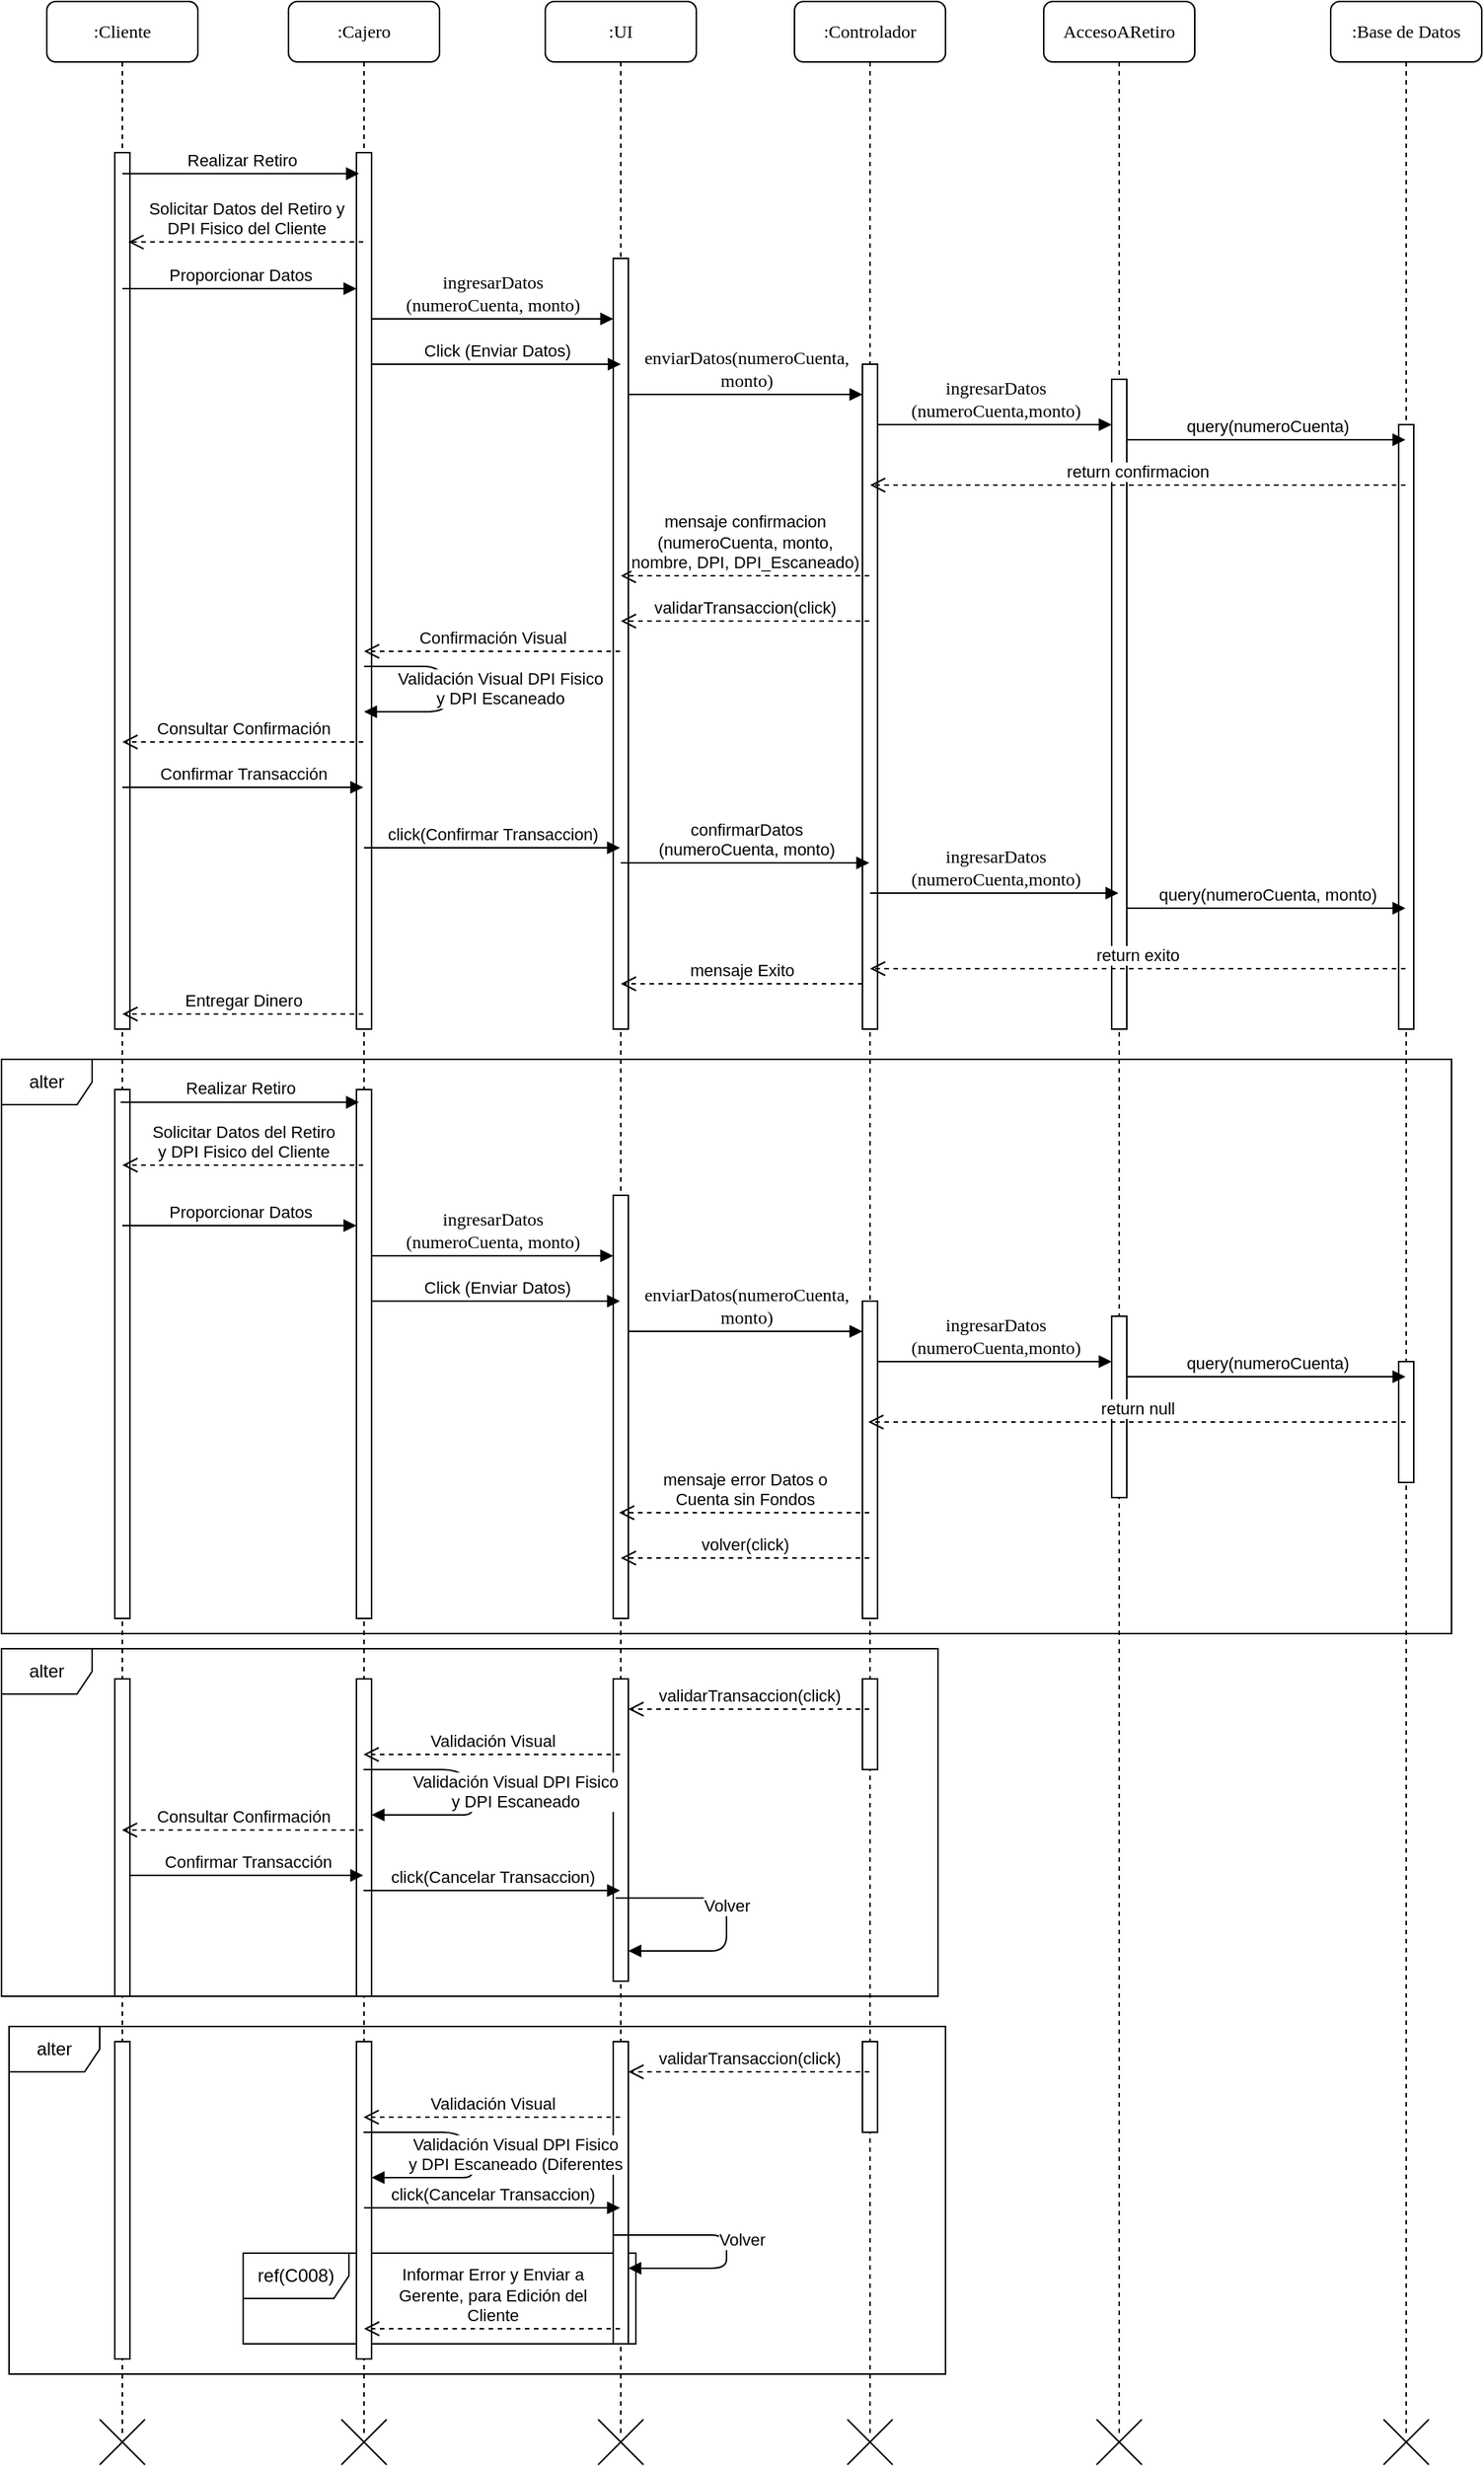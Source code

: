 <mxfile version="13.9.2" type="google"><diagram name="Page-1" id="13e1069c-82ec-6db2-03f1-153e76fe0fe0"><mxGraphModel dx="2825" dy="842" grid="1" gridSize="10" guides="1" tooltips="1" connect="1" arrows="1" fold="1" page="1" pageScale="1" pageWidth="1100" pageHeight="850" background="#ffffff" math="0" shadow="0"><root><mxCell id="0"/><mxCell id="1" parent="0"/><mxCell id="LR74DOsEmHht3PdUrULt-164" value="ref(C008)" style="shape=umlFrame;whiteSpace=wrap;html=1;width=70;height=30;" vertex="1" parent="1"><mxGeometry x="70" y="1570" width="260" height="60" as="geometry"/></mxCell><mxCell id="7baba1c4bc27f4b0-2" value=":UI" style="shape=umlLifeline;perimeter=lifelinePerimeter;whiteSpace=wrap;html=1;container=1;collapsible=0;recursiveResize=0;outlineConnect=0;rounded=1;shadow=0;comic=0;labelBackgroundColor=none;strokeWidth=1;fontFamily=Verdana;fontSize=12;align=center;" parent="1" vertex="1"><mxGeometry x="270" y="80" width="100" height="1610" as="geometry"/></mxCell><mxCell id="7baba1c4bc27f4b0-10" value="" style="html=1;points=[];perimeter=orthogonalPerimeter;rounded=0;shadow=0;comic=0;labelBackgroundColor=none;strokeWidth=1;fontFamily=Verdana;fontSize=12;align=center;" parent="7baba1c4bc27f4b0-2" vertex="1"><mxGeometry x="45" y="170" width="10" height="510" as="geometry"/></mxCell><mxCell id="7baba1c4bc27f4b0-3" value=":Controlador" style="shape=umlLifeline;perimeter=lifelinePerimeter;whiteSpace=wrap;html=1;container=1;collapsible=0;recursiveResize=0;outlineConnect=0;rounded=1;shadow=0;comic=0;labelBackgroundColor=none;strokeWidth=1;fontFamily=Verdana;fontSize=12;align=center;" parent="1" vertex="1"><mxGeometry x="435" y="80" width="100" height="1610" as="geometry"/></mxCell><mxCell id="7baba1c4bc27f4b0-13" value="" style="html=1;points=[];perimeter=orthogonalPerimeter;rounded=0;shadow=0;comic=0;labelBackgroundColor=none;strokeWidth=1;fontFamily=Verdana;fontSize=12;align=center;" parent="7baba1c4bc27f4b0-3" vertex="1"><mxGeometry x="45" y="240" width="10" height="440" as="geometry"/></mxCell><mxCell id="LR74DOsEmHht3PdUrULt-69" value="" style="html=1;points=[];perimeter=orthogonalPerimeter;rounded=0;shadow=0;comic=0;labelBackgroundColor=none;strokeWidth=1;fontFamily=Verdana;fontSize=12;align=center;" vertex="1" parent="7baba1c4bc27f4b0-3"><mxGeometry x="45" y="860" width="10" height="210" as="geometry"/></mxCell><mxCell id="7baba1c4bc27f4b0-4" value="AccesoARetiro" style="shape=umlLifeline;perimeter=lifelinePerimeter;whiteSpace=wrap;html=1;container=1;collapsible=0;recursiveResize=0;outlineConnect=0;rounded=1;shadow=0;comic=0;labelBackgroundColor=none;strokeWidth=1;fontFamily=Verdana;fontSize=12;align=center;" parent="1" vertex="1"><mxGeometry x="600" y="80" width="100" height="1610" as="geometry"/></mxCell><mxCell id="LR74DOsEmHht3PdUrULt-72" value="" style="html=1;points=[];perimeter=orthogonalPerimeter;rounded=0;shadow=0;comic=0;labelBackgroundColor=none;strokeWidth=1;fontFamily=Verdana;fontSize=12;align=center;" vertex="1" parent="7baba1c4bc27f4b0-4"><mxGeometry x="45" y="870" width="10" height="120" as="geometry"/></mxCell><mxCell id="7baba1c4bc27f4b0-5" value=":Base de Datos" style="shape=umlLifeline;perimeter=lifelinePerimeter;whiteSpace=wrap;html=1;container=1;collapsible=0;recursiveResize=0;outlineConnect=0;rounded=1;shadow=0;comic=0;labelBackgroundColor=none;strokeWidth=1;fontFamily=Verdana;fontSize=12;align=center;" parent="1" vertex="1"><mxGeometry x="790" y="80" width="100" height="1610" as="geometry"/></mxCell><mxCell id="7baba1c4bc27f4b0-19" value="" style="html=1;points=[];perimeter=orthogonalPerimeter;rounded=0;shadow=0;comic=0;labelBackgroundColor=none;strokeWidth=1;fontFamily=Verdana;fontSize=12;align=center;" parent="7baba1c4bc27f4b0-5" vertex="1"><mxGeometry x="45" y="280" width="10" height="400" as="geometry"/></mxCell><mxCell id="LR74DOsEmHht3PdUrULt-70" value="" style="html=1;points=[];perimeter=orthogonalPerimeter;rounded=0;shadow=0;comic=0;labelBackgroundColor=none;strokeWidth=1;fontFamily=Verdana;fontSize=12;align=center;" vertex="1" parent="7baba1c4bc27f4b0-5"><mxGeometry x="45" y="900" width="10" height="80" as="geometry"/></mxCell><mxCell id="7baba1c4bc27f4b0-8" value=":Cajero" style="shape=umlLifeline;perimeter=lifelinePerimeter;whiteSpace=wrap;html=1;container=1;collapsible=0;recursiveResize=0;outlineConnect=0;rounded=1;shadow=0;comic=0;labelBackgroundColor=none;strokeWidth=1;fontFamily=Verdana;fontSize=12;align=center;" parent="1" vertex="1"><mxGeometry x="100" y="80" width="100" height="1610" as="geometry"/></mxCell><mxCell id="7baba1c4bc27f4b0-9" value="" style="html=1;points=[];perimeter=orthogonalPerimeter;rounded=0;shadow=0;comic=0;labelBackgroundColor=none;strokeWidth=1;fontFamily=Verdana;fontSize=12;align=center;" parent="7baba1c4bc27f4b0-8" vertex="1"><mxGeometry x="45" y="100" width="10" height="580" as="geometry"/></mxCell><mxCell id="LR74DOsEmHht3PdUrULt-71" value="" style="html=1;points=[];perimeter=orthogonalPerimeter;rounded=0;shadow=0;comic=0;labelBackgroundColor=none;strokeWidth=1;fontFamily=Verdana;fontSize=12;align=center;" vertex="1" parent="7baba1c4bc27f4b0-8"><mxGeometry x="45" y="720" width="10" height="350" as="geometry"/></mxCell><mxCell id="7baba1c4bc27f4b0-16" value="" style="html=1;points=[];perimeter=orthogonalPerimeter;rounded=0;shadow=0;comic=0;labelBackgroundColor=none;strokeWidth=1;fontFamily=Verdana;fontSize=12;align=center;" parent="1" vertex="1"><mxGeometry x="645" y="330" width="10" height="430" as="geometry"/></mxCell><mxCell id="7baba1c4bc27f4b0-17" value="ingresarDatos&lt;br&gt;(numeroCuenta,monto)" style="html=1;verticalAlign=bottom;endArrow=block;labelBackgroundColor=none;fontFamily=Verdana;fontSize=12;edgeStyle=elbowEdgeStyle;elbow=vertical;" parent="1" source="7baba1c4bc27f4b0-13" target="7baba1c4bc27f4b0-16" edge="1"><mxGeometry relative="1" as="geometry"><mxPoint x="510" y="220" as="sourcePoint"/><Array as="points"><mxPoint x="580" y="360"/><mxPoint x="570" y="400"/><mxPoint x="590" y="360"/><mxPoint x="560" y="340"/><mxPoint x="460" y="220"/></Array></mxGeometry></mxCell><mxCell id="7baba1c4bc27f4b0-11" value="ingresarDatos&lt;br&gt;(numeroCuenta, monto)" style="html=1;verticalAlign=bottom;endArrow=block;labelBackgroundColor=none;fontFamily=Verdana;fontSize=12;edgeStyle=elbowEdgeStyle;elbow=vertical;" parent="1" source="7baba1c4bc27f4b0-9" target="7baba1c4bc27f4b0-10" edge="1"><mxGeometry relative="1" as="geometry"><mxPoint x="220" y="190" as="sourcePoint"/><Array as="points"><mxPoint x="300" y="290"/></Array></mxGeometry></mxCell><mxCell id="7baba1c4bc27f4b0-14" value="enviarDatos(numeroCuenta, &lt;br&gt;monto)" style="html=1;verticalAlign=bottom;endArrow=block;labelBackgroundColor=none;fontFamily=Verdana;fontSize=12;edgeStyle=elbowEdgeStyle;elbow=vertical;" parent="1" source="7baba1c4bc27f4b0-10" target="7baba1c4bc27f4b0-13" edge="1"><mxGeometry relative="1" as="geometry"><mxPoint x="370" y="200" as="sourcePoint"/><Array as="points"><mxPoint x="370" y="340"/><mxPoint x="430" y="300"/></Array></mxGeometry></mxCell><mxCell id="sFDZ_9KKEex4ObHu3Qcj-2" value="Click (Enviar Datos)" style="html=1;verticalAlign=bottom;endArrow=block;" parent="1" source="7baba1c4bc27f4b0-9" edge="1"><mxGeometry width="80" relative="1" as="geometry"><mxPoint x="440" y="310" as="sourcePoint"/><mxPoint x="320" y="320" as="targetPoint"/><Array as="points"><mxPoint x="280" y="320"/></Array></mxGeometry></mxCell><mxCell id="sFDZ_9KKEex4ObHu3Qcj-7" value="query(numeroCuenta)" style="html=1;verticalAlign=bottom;endArrow=block;" parent="1" source="7baba1c4bc27f4b0-16" target="7baba1c4bc27f4b0-5" edge="1"><mxGeometry width="80" relative="1" as="geometry"><mxPoint x="440" y="390" as="sourcePoint"/><mxPoint x="520" y="390" as="targetPoint"/><Array as="points"><mxPoint x="780" y="370"/></Array></mxGeometry></mxCell><mxCell id="sFDZ_9KKEex4ObHu3Qcj-53" value="alter" style="shape=umlFrame;whiteSpace=wrap;html=1;" parent="1" vertex="1"><mxGeometry x="-90" y="780" width="960" height="380" as="geometry"/></mxCell><mxCell id="sFDZ_9KKEex4ObHu3Qcj-61" value=":Cliente" style="shape=umlLifeline;perimeter=lifelinePerimeter;whiteSpace=wrap;html=1;container=1;collapsible=0;recursiveResize=0;outlineConnect=0;rounded=1;shadow=0;comic=0;labelBackgroundColor=none;strokeWidth=1;fontFamily=Verdana;fontSize=12;align=center;" parent="1" vertex="1"><mxGeometry x="-60" y="80" width="100" height="1610" as="geometry"/></mxCell><mxCell id="sFDZ_9KKEex4ObHu3Qcj-62" value="" style="html=1;points=[];perimeter=orthogonalPerimeter;rounded=0;shadow=0;comic=0;labelBackgroundColor=none;strokeWidth=1;fontFamily=Verdana;fontSize=12;align=center;" parent="sFDZ_9KKEex4ObHu3Qcj-61" vertex="1"><mxGeometry x="45" y="100" width="10" height="580" as="geometry"/></mxCell><mxCell id="sFDZ_9KKEex4ObHu3Qcj-63" value="Realizar Retiro" style="html=1;verticalAlign=bottom;endArrow=block;entryX=0.169;entryY=0.024;entryDx=0;entryDy=0;entryPerimeter=0;" parent="1" source="sFDZ_9KKEex4ObHu3Qcj-61" target="7baba1c4bc27f4b0-9" edge="1"><mxGeometry width="80" relative="1" as="geometry"><mxPoint x="20" y="190" as="sourcePoint"/><mxPoint x="100" y="190" as="targetPoint"/></mxGeometry></mxCell><mxCell id="sFDZ_9KKEex4ObHu3Qcj-65" value="Proporcionar Datos" style="html=1;verticalAlign=bottom;endArrow=block;" parent="1" source="sFDZ_9KKEex4ObHu3Qcj-61" target="7baba1c4bc27f4b0-9" edge="1"><mxGeometry width="80" relative="1" as="geometry"><mxPoint x="20" y="240" as="sourcePoint"/><mxPoint x="140" y="240" as="targetPoint"/><Array as="points"><mxPoint x="100" y="270"/></Array></mxGeometry></mxCell><mxCell id="sFDZ_9KKEex4ObHu3Qcj-73" value="Solicitar Datos del Retiro y&lt;br&gt;DPI Fisico del Cliente" style="html=1;verticalAlign=bottom;endArrow=open;dashed=1;endSize=8;entryX=0.9;entryY=0.102;entryDx=0;entryDy=0;entryPerimeter=0;" parent="1" source="7baba1c4bc27f4b0-8" target="sFDZ_9KKEex4ObHu3Qcj-62" edge="1"><mxGeometry relative="1" as="geometry"><mxPoint x="110" y="230" as="sourcePoint"/><mxPoint x="30" y="230" as="targetPoint"/></mxGeometry></mxCell><mxCell id="LR74DOsEmHht3PdUrULt-1" value="return confirmacion" style="html=1;verticalAlign=bottom;endArrow=open;dashed=1;endSize=8;" edge="1" parent="1" source="7baba1c4bc27f4b0-5" target="7baba1c4bc27f4b0-3"><mxGeometry relative="1" as="geometry"><mxPoint x="380" y="430" as="sourcePoint"/><mxPoint x="300" y="430" as="targetPoint"/><Array as="points"><mxPoint x="710" y="400"/></Array></mxGeometry></mxCell><mxCell id="LR74DOsEmHht3PdUrULt-4" value="mensaje confirmacion&lt;br&gt;(numeroCuenta, monto, &lt;br&gt;nombre, DPI, DPI_Escaneado)" style="html=1;verticalAlign=bottom;endArrow=open;dashed=1;endSize=8;" edge="1" parent="1" source="7baba1c4bc27f4b0-3" target="7baba1c4bc27f4b0-2"><mxGeometry relative="1" as="geometry"><mxPoint x="460" y="450" as="sourcePoint"/><mxPoint x="380" y="450" as="targetPoint"/><Array as="points"><mxPoint x="360" y="460"/></Array></mxGeometry></mxCell><mxCell id="LR74DOsEmHht3PdUrULt-5" value="validarTransaccion(click)" style="html=1;verticalAlign=bottom;endArrow=open;dashed=1;endSize=8;" edge="1" parent="1" source="7baba1c4bc27f4b0-3" target="7baba1c4bc27f4b0-2"><mxGeometry relative="1" as="geometry"><mxPoint x="460" y="530" as="sourcePoint"/><mxPoint x="380" y="530" as="targetPoint"/><Array as="points"><mxPoint x="430" y="490"/></Array></mxGeometry></mxCell><mxCell id="LR74DOsEmHht3PdUrULt-7" value="Confirmación Visual" style="html=1;verticalAlign=bottom;endArrow=open;dashed=1;endSize=8;" edge="1" parent="1" source="7baba1c4bc27f4b0-2" target="7baba1c4bc27f4b0-8"><mxGeometry relative="1" as="geometry"><mxPoint x="470" y="390" as="sourcePoint"/><mxPoint x="390" y="390" as="targetPoint"/><Array as="points"><mxPoint x="260" y="510"/></Array></mxGeometry></mxCell><mxCell id="LR74DOsEmHht3PdUrULt-8" value="Consultar Confirmación" style="html=1;verticalAlign=bottom;endArrow=open;dashed=1;endSize=8;" edge="1" parent="1" source="7baba1c4bc27f4b0-8" target="sFDZ_9KKEex4ObHu3Qcj-61"><mxGeometry relative="1" as="geometry"><mxPoint x="470" y="380" as="sourcePoint"/><mxPoint x="390" y="380" as="targetPoint"/><Array as="points"><mxPoint x="120" y="570"/><mxPoint y="570"/></Array></mxGeometry></mxCell><mxCell id="LR74DOsEmHht3PdUrULt-9" value="Confirmar Transacción" style="html=1;verticalAlign=bottom;endArrow=block;" edge="1" parent="1" source="sFDZ_9KKEex4ObHu3Qcj-61" target="7baba1c4bc27f4b0-8"><mxGeometry width="80" relative="1" as="geometry"><mxPoint x="390" y="380" as="sourcePoint"/><mxPoint x="470" y="380" as="targetPoint"/><Array as="points"><mxPoint y="600"/><mxPoint x="90" y="600"/></Array></mxGeometry></mxCell><mxCell id="LR74DOsEmHht3PdUrULt-10" value="click(Confirmar Transaccion)" style="html=1;verticalAlign=bottom;endArrow=block;" edge="1" parent="1" source="7baba1c4bc27f4b0-8" target="7baba1c4bc27f4b0-2"><mxGeometry width="80" relative="1" as="geometry"><mxPoint x="390" y="480" as="sourcePoint"/><mxPoint x="470" y="480" as="targetPoint"/><Array as="points"><mxPoint x="290" y="640"/></Array></mxGeometry></mxCell><mxCell id="LR74DOsEmHht3PdUrULt-11" value="confirmarDatos&lt;br&gt;(numeroCuenta, monto)" style="html=1;verticalAlign=bottom;endArrow=block;" edge="1" parent="1" source="7baba1c4bc27f4b0-2" target="7baba1c4bc27f4b0-3"><mxGeometry width="80" relative="1" as="geometry"><mxPoint x="390" y="450" as="sourcePoint"/><mxPoint x="470" y="450" as="targetPoint"/><Array as="points"><mxPoint x="440" y="650"/></Array></mxGeometry></mxCell><mxCell id="LR74DOsEmHht3PdUrULt-12" value="ingresarDatos&lt;br&gt;(numeroCuenta,monto)" style="html=1;verticalAlign=bottom;endArrow=block;labelBackgroundColor=none;fontFamily=Verdana;fontSize=12;edgeStyle=elbowEdgeStyle;elbow=vertical;" edge="1" parent="1" source="7baba1c4bc27f4b0-3" target="7baba1c4bc27f4b0-4"><mxGeometry relative="1" as="geometry"><mxPoint x="490.0" y="610" as="sourcePoint"/><Array as="points"><mxPoint x="580" y="670"/><mxPoint x="570" y="650"/><mxPoint x="590" y="610"/><mxPoint x="560" y="590"/><mxPoint x="460" y="470"/></Array><mxPoint x="645.0" y="610" as="targetPoint"/></mxGeometry></mxCell><mxCell id="LR74DOsEmHht3PdUrULt-13" value="query(numeroCuenta, monto)" style="html=1;verticalAlign=bottom;endArrow=block;" edge="1" parent="1" source="7baba1c4bc27f4b0-16" target="7baba1c4bc27f4b0-5"><mxGeometry width="80" relative="1" as="geometry"><mxPoint x="390" y="450" as="sourcePoint"/><mxPoint x="470" y="450" as="targetPoint"/><Array as="points"><mxPoint x="700" y="680"/></Array></mxGeometry></mxCell><mxCell id="LR74DOsEmHht3PdUrULt-14" value="return exito" style="html=1;verticalAlign=bottom;endArrow=open;dashed=1;endSize=8;" edge="1" parent="1" source="7baba1c4bc27f4b0-5" target="7baba1c4bc27f4b0-3"><mxGeometry relative="1" as="geometry"><mxPoint x="470" y="450" as="sourcePoint"/><mxPoint x="390" y="450" as="targetPoint"/><Array as="points"><mxPoint x="570" y="720"/></Array></mxGeometry></mxCell><mxCell id="LR74DOsEmHht3PdUrULt-15" value="mensaje Exito" style="html=1;verticalAlign=bottom;endArrow=open;dashed=1;endSize=8;" edge="1" parent="1" source="7baba1c4bc27f4b0-13" target="7baba1c4bc27f4b0-2"><mxGeometry relative="1" as="geometry"><mxPoint x="470" y="610" as="sourcePoint"/><mxPoint x="390" y="610" as="targetPoint"/><Array as="points"><mxPoint x="350" y="730"/></Array></mxGeometry></mxCell><mxCell id="sFDZ_9KKEex4ObHu3Qcj-57" value="" style="shape=umlDestroy;" parent="1" vertex="1"><mxGeometry x="305" y="1680" width="30" height="30" as="geometry"/></mxCell><mxCell id="sFDZ_9KKEex4ObHu3Qcj-56" value="" style="shape=umlDestroy;" parent="1" vertex="1"><mxGeometry x="135" y="1680" width="30" height="30" as="geometry"/></mxCell><mxCell id="sFDZ_9KKEex4ObHu3Qcj-58" value="" style="shape=umlDestroy;" parent="1" vertex="1"><mxGeometry x="470" y="1680" width="30" height="30" as="geometry"/></mxCell><mxCell id="sFDZ_9KKEex4ObHu3Qcj-59" value="" style="shape=umlDestroy;" parent="1" vertex="1"><mxGeometry x="635" y="1680" width="30" height="30" as="geometry"/></mxCell><mxCell id="sFDZ_9KKEex4ObHu3Qcj-60" value="" style="shape=umlDestroy;" parent="1" vertex="1"><mxGeometry x="825" y="1680" width="30" height="30" as="geometry"/></mxCell><mxCell id="sFDZ_9KKEex4ObHu3Qcj-84" value="" style="shape=umlDestroy;" parent="1" vertex="1"><mxGeometry x="-25" y="1680" width="30" height="30" as="geometry"/></mxCell><mxCell id="LR74DOsEmHht3PdUrULt-68" value="" style="html=1;points=[];perimeter=orthogonalPerimeter;rounded=0;shadow=0;comic=0;labelBackgroundColor=none;strokeWidth=1;fontFamily=Verdana;fontSize=12;align=center;" vertex="1" parent="1"><mxGeometry x="315" y="870" width="10" height="280" as="geometry"/></mxCell><mxCell id="LR74DOsEmHht3PdUrULt-73" value="ingresarDatos&lt;br&gt;(numeroCuenta,monto)" style="html=1;verticalAlign=bottom;endArrow=block;labelBackgroundColor=none;fontFamily=Verdana;fontSize=12;edgeStyle=elbowEdgeStyle;elbow=vertical;" edge="1" parent="1" source="LR74DOsEmHht3PdUrULt-69" target="LR74DOsEmHht3PdUrULt-72"><mxGeometry relative="1" as="geometry"><mxPoint x="485" y="840" as="sourcePoint"/><Array as="points"><mxPoint x="555" y="980"/><mxPoint x="545" y="1020"/><mxPoint x="565" y="980"/><mxPoint x="535" y="960"/><mxPoint x="435" y="840"/></Array></mxGeometry></mxCell><mxCell id="LR74DOsEmHht3PdUrULt-74" value="ingresarDatos&lt;br&gt;(numeroCuenta, monto)" style="html=1;verticalAlign=bottom;endArrow=block;labelBackgroundColor=none;fontFamily=Verdana;fontSize=12;edgeStyle=elbowEdgeStyle;elbow=vertical;" edge="1" parent="1" source="LR74DOsEmHht3PdUrULt-71" target="LR74DOsEmHht3PdUrULt-68"><mxGeometry relative="1" as="geometry"><mxPoint x="195" y="810" as="sourcePoint"/><Array as="points"><mxPoint x="275" y="910"/></Array></mxGeometry></mxCell><mxCell id="LR74DOsEmHht3PdUrULt-75" value="enviarDatos(numeroCuenta, &lt;br&gt;monto)" style="html=1;verticalAlign=bottom;endArrow=block;labelBackgroundColor=none;fontFamily=Verdana;fontSize=12;edgeStyle=elbowEdgeStyle;elbow=vertical;" edge="1" parent="1" source="LR74DOsEmHht3PdUrULt-68" target="LR74DOsEmHht3PdUrULt-69"><mxGeometry relative="1" as="geometry"><mxPoint x="345" y="820" as="sourcePoint"/><Array as="points"><mxPoint x="345" y="960"/><mxPoint x="405" y="920"/></Array></mxGeometry></mxCell><mxCell id="LR74DOsEmHht3PdUrULt-76" value="Click (Enviar Datos)" style="html=1;verticalAlign=bottom;endArrow=block;" edge="1" parent="1" source="LR74DOsEmHht3PdUrULt-71"><mxGeometry width="80" relative="1" as="geometry"><mxPoint x="415" y="930" as="sourcePoint"/><mxPoint x="319.5" y="940.0" as="targetPoint"/><Array as="points"><mxPoint x="255" y="940"/></Array></mxGeometry></mxCell><mxCell id="LR74DOsEmHht3PdUrULt-77" value="query(numeroCuenta)" style="html=1;verticalAlign=bottom;endArrow=block;" edge="1" parent="1" source="LR74DOsEmHht3PdUrULt-72"><mxGeometry width="80" relative="1" as="geometry"><mxPoint x="415" y="1010" as="sourcePoint"/><mxPoint x="839.5" y="990.0" as="targetPoint"/><Array as="points"><mxPoint x="755" y="990"/></Array></mxGeometry></mxCell><mxCell id="LR74DOsEmHht3PdUrULt-78" value="" style="html=1;points=[];perimeter=orthogonalPerimeter;rounded=0;shadow=0;comic=0;labelBackgroundColor=none;strokeWidth=1;fontFamily=Verdana;fontSize=12;align=center;" vertex="1" parent="1"><mxGeometry x="-15" y="800" width="10" height="350" as="geometry"/></mxCell><mxCell id="LR74DOsEmHht3PdUrULt-79" value="Realizar Retiro" style="html=1;verticalAlign=bottom;endArrow=block;entryX=0.169;entryY=0.024;entryDx=0;entryDy=0;entryPerimeter=0;" edge="1" parent="1" target="LR74DOsEmHht3PdUrULt-71"><mxGeometry width="80" relative="1" as="geometry"><mxPoint x="-11.167" y="808.4" as="sourcePoint"/><mxPoint x="75" y="810" as="targetPoint"/></mxGeometry></mxCell><mxCell id="LR74DOsEmHht3PdUrULt-80" value="Proporcionar Datos" style="html=1;verticalAlign=bottom;endArrow=block;" edge="1" parent="1" target="LR74DOsEmHht3PdUrULt-71" source="sFDZ_9KKEex4ObHu3Qcj-61"><mxGeometry width="80" relative="1" as="geometry"><mxPoint x="-11.167" y="890.0" as="sourcePoint"/><mxPoint x="115" y="860" as="targetPoint"/><Array as="points"><mxPoint x="75" y="890"/></Array></mxGeometry></mxCell><mxCell id="LR74DOsEmHht3PdUrULt-81" value="Solicitar Datos del Retiro &lt;br&gt;y DPI Fisico del Cliente" style="html=1;verticalAlign=bottom;endArrow=open;dashed=1;endSize=8;" edge="1" parent="1" target="sFDZ_9KKEex4ObHu3Qcj-61" source="7baba1c4bc27f4b0-8"><mxGeometry relative="1" as="geometry"><mxPoint x="149.5" y="835.7" as="sourcePoint"/><mxPoint x="5" y="850" as="targetPoint"/><Array as="points"><mxPoint x="80" y="850"/></Array></mxGeometry></mxCell><mxCell id="LR74DOsEmHht3PdUrULt-82" value="return null" style="html=1;verticalAlign=bottom;endArrow=open;dashed=1;endSize=8;" edge="1" parent="1"><mxGeometry relative="1" as="geometry"><mxPoint x="839.5" y="1020.0" as="sourcePoint"/><mxPoint x="483.833" y="1020.0" as="targetPoint"/><Array as="points"><mxPoint x="685" y="1020"/></Array></mxGeometry></mxCell><mxCell id="LR74DOsEmHht3PdUrULt-83" value="mensaje error Datos o &lt;br&gt;Cuenta sin Fondos" style="html=1;verticalAlign=bottom;endArrow=open;dashed=1;endSize=8;" edge="1" parent="1"><mxGeometry relative="1" as="geometry"><mxPoint x="484.5" y="1080.0" as="sourcePoint"/><mxPoint x="318.833" y="1080.0" as="targetPoint"/><Array as="points"><mxPoint x="335" y="1080"/></Array></mxGeometry></mxCell><mxCell id="LR74DOsEmHht3PdUrULt-84" value="volver(click)" style="html=1;verticalAlign=bottom;endArrow=open;dashed=1;endSize=8;" edge="1" parent="1"><mxGeometry relative="1" as="geometry"><mxPoint x="484.5" y="1110.0" as="sourcePoint"/><mxPoint x="320" y="1110" as="targetPoint"/><Array as="points"><mxPoint x="405" y="1110"/></Array></mxGeometry></mxCell><mxCell id="LR74DOsEmHht3PdUrULt-120" value="" style="html=1;points=[];perimeter=orthogonalPerimeter;rounded=0;shadow=0;comic=0;labelBackgroundColor=none;strokeWidth=1;fontFamily=Verdana;fontSize=12;align=center;" vertex="1" parent="1"><mxGeometry x="315" y="1190" width="10" height="200" as="geometry"/></mxCell><mxCell id="LR74DOsEmHht3PdUrULt-121" value="" style="html=1;points=[];perimeter=orthogonalPerimeter;rounded=0;shadow=0;comic=0;labelBackgroundColor=none;strokeWidth=1;fontFamily=Verdana;fontSize=12;align=center;" vertex="1" parent="1"><mxGeometry x="480" y="1190" width="10" height="60" as="geometry"/></mxCell><mxCell id="LR74DOsEmHht3PdUrULt-123" value="" style="html=1;points=[];perimeter=orthogonalPerimeter;rounded=0;shadow=0;comic=0;labelBackgroundColor=none;strokeWidth=1;fontFamily=Verdana;fontSize=12;align=center;" vertex="1" parent="1"><mxGeometry x="145" y="1190" width="10" height="210" as="geometry"/></mxCell><mxCell id="LR74DOsEmHht3PdUrULt-130" value="" style="html=1;points=[];perimeter=orthogonalPerimeter;rounded=0;shadow=0;comic=0;labelBackgroundColor=none;strokeWidth=1;fontFamily=Verdana;fontSize=12;align=center;" vertex="1" parent="1"><mxGeometry x="-15" y="1190" width="10" height="210" as="geometry"/></mxCell><mxCell id="LR74DOsEmHht3PdUrULt-136" value="validarTransaccion(click)" style="html=1;verticalAlign=bottom;endArrow=open;dashed=1;endSize=8;" edge="1" parent="1" target="LR74DOsEmHht3PdUrULt-120"><mxGeometry relative="1" as="geometry"><mxPoint x="484.5" y="1210" as="sourcePoint"/><mxPoint x="316.5" y="1235" as="targetPoint"/><Array as="points"><mxPoint x="430" y="1210"/></Array></mxGeometry></mxCell><mxCell id="LR74DOsEmHht3PdUrULt-137" value="Validación Visual" style="html=1;verticalAlign=bottom;endArrow=open;dashed=1;endSize=8;" edge="1" parent="1"><mxGeometry relative="1" as="geometry"><mxPoint x="319.5" y="1240" as="sourcePoint"/><mxPoint x="149.667" y="1240" as="targetPoint"/><Array as="points"><mxPoint x="260" y="1240"/></Array></mxGeometry></mxCell><mxCell id="LR74DOsEmHht3PdUrULt-138" value="Consultar Confirmación" style="html=1;verticalAlign=bottom;endArrow=open;dashed=1;endSize=8;" edge="1" parent="1"><mxGeometry relative="1" as="geometry"><mxPoint x="149.5" y="1290" as="sourcePoint"/><mxPoint x="-10.333" y="1290" as="targetPoint"/><Array as="points"><mxPoint x="120" y="1290"/></Array></mxGeometry></mxCell><mxCell id="LR74DOsEmHht3PdUrULt-139" value="Confirmar Transacción" style="html=1;verticalAlign=bottom;endArrow=block;" edge="1" parent="1" source="LR74DOsEmHht3PdUrULt-130"><mxGeometry width="80" relative="1" as="geometry"><mxPoint x="-13.5" y="1295" as="sourcePoint"/><mxPoint x="149.5" y="1320" as="targetPoint"/><Array as="points"><mxPoint x="100" y="1320"/></Array></mxGeometry></mxCell><mxCell id="LR74DOsEmHht3PdUrULt-140" value="click(Cancelar Transaccion)" style="html=1;verticalAlign=bottom;endArrow=block;" edge="1" parent="1"><mxGeometry width="80" relative="1" as="geometry"><mxPoint x="149.667" y="1330" as="sourcePoint"/><mxPoint x="319.5" y="1330" as="targetPoint"/><Array as="points"><mxPoint x="290" y="1330"/></Array></mxGeometry></mxCell><mxCell id="LR74DOsEmHht3PdUrULt-141" value="Volver" style="html=1;verticalAlign=bottom;endArrow=block;" edge="1" parent="1" target="LR74DOsEmHht3PdUrULt-120"><mxGeometry width="80" relative="1" as="geometry"><mxPoint x="316.5" y="1335" as="sourcePoint"/><mxPoint x="484.5" y="1335" as="targetPoint"/><Array as="points"><mxPoint x="390" y="1335"/><mxPoint x="390" y="1370"/></Array></mxGeometry></mxCell><mxCell id="LR74DOsEmHht3PdUrULt-146" value="alter" style="shape=umlFrame;whiteSpace=wrap;html=1;" vertex="1" parent="1"><mxGeometry x="-90" y="1170" width="620" height="230" as="geometry"/></mxCell><mxCell id="LR74DOsEmHht3PdUrULt-147" value="Validación Visual DPI Fisico &lt;br&gt;y DPI Escaneado " style="html=1;verticalAlign=bottom;endArrow=block;" edge="1" parent="1" source="7baba1c4bc27f4b0-8" target="7baba1c4bc27f4b0-8"><mxGeometry x="0.06" y="32" width="80" relative="1" as="geometry"><mxPoint x="180" y="550" as="sourcePoint"/><mxPoint x="260" y="550" as="targetPoint"/><Array as="points"><mxPoint x="200" y="520"/><mxPoint x="210" y="540"/><mxPoint x="200" y="550"/><mxPoint x="180" y="550"/></Array><mxPoint x="7" y="-13" as="offset"/></mxGeometry></mxCell><mxCell id="LR74DOsEmHht3PdUrULt-148" value="Entregar Dinero" style="html=1;verticalAlign=bottom;endArrow=open;dashed=1;endSize=8;" edge="1" parent="1" source="7baba1c4bc27f4b0-8" target="sFDZ_9KKEex4ObHu3Qcj-61"><mxGeometry relative="1" as="geometry"><mxPoint x="420" y="630" as="sourcePoint"/><mxPoint x="340" y="630" as="targetPoint"/><Array as="points"><mxPoint x="20" y="750"/></Array></mxGeometry></mxCell><mxCell id="LR74DOsEmHht3PdUrULt-152" value="Validación Visual DPI Fisico &lt;br&gt;y DPI Escaneado " style="html=1;verticalAlign=bottom;endArrow=block;" edge="1" parent="1" target="LR74DOsEmHht3PdUrULt-123"><mxGeometry x="0.18" y="-28" width="80" relative="1" as="geometry"><mxPoint x="149.667" y="1250" as="sourcePoint"/><mxPoint x="160" y="1300" as="targetPoint"/><Array as="points"><mxPoint x="180" y="1250"/><mxPoint x="212" y="1250"/><mxPoint x="222" y="1260"/><mxPoint x="222" y="1280"/><mxPoint x="210" y="1280"/><mxPoint x="200" y="1280"/><mxPoint x="180" y="1280"/></Array><mxPoint x="28" y="28" as="offset"/></mxGeometry></mxCell><mxCell id="LR74DOsEmHht3PdUrULt-153" value="" style="html=1;points=[];perimeter=orthogonalPerimeter;rounded=0;shadow=0;comic=0;labelBackgroundColor=none;strokeWidth=1;fontFamily=Verdana;fontSize=12;align=center;" vertex="1" parent="1"><mxGeometry x="315" y="1430" width="10" height="200" as="geometry"/></mxCell><mxCell id="LR74DOsEmHht3PdUrULt-154" value="" style="html=1;points=[];perimeter=orthogonalPerimeter;rounded=0;shadow=0;comic=0;labelBackgroundColor=none;strokeWidth=1;fontFamily=Verdana;fontSize=12;align=center;" vertex="1" parent="1"><mxGeometry x="480" y="1430" width="10" height="60" as="geometry"/></mxCell><mxCell id="LR74DOsEmHht3PdUrULt-155" value="" style="html=1;points=[];perimeter=orthogonalPerimeter;rounded=0;shadow=0;comic=0;labelBackgroundColor=none;strokeWidth=1;fontFamily=Verdana;fontSize=12;align=center;" vertex="1" parent="1"><mxGeometry x="145" y="1430" width="10" height="210" as="geometry"/></mxCell><mxCell id="LR74DOsEmHht3PdUrULt-156" value="" style="html=1;points=[];perimeter=orthogonalPerimeter;rounded=0;shadow=0;comic=0;labelBackgroundColor=none;strokeWidth=1;fontFamily=Verdana;fontSize=12;align=center;" vertex="1" parent="1"><mxGeometry x="-15" y="1430" width="10" height="210" as="geometry"/></mxCell><mxCell id="LR74DOsEmHht3PdUrULt-157" value="validarTransaccion(click)" style="html=1;verticalAlign=bottom;endArrow=open;dashed=1;endSize=8;" edge="1" parent="1" target="LR74DOsEmHht3PdUrULt-153"><mxGeometry relative="1" as="geometry"><mxPoint x="484.5" y="1450" as="sourcePoint"/><mxPoint x="316.5" y="1475" as="targetPoint"/><Array as="points"><mxPoint x="430" y="1450"/></Array></mxGeometry></mxCell><mxCell id="LR74DOsEmHht3PdUrULt-158" value="Validación Visual" style="html=1;verticalAlign=bottom;endArrow=open;dashed=1;endSize=8;" edge="1" parent="1"><mxGeometry relative="1" as="geometry"><mxPoint x="319.5" y="1480" as="sourcePoint"/><mxPoint x="149.667" y="1480" as="targetPoint"/><Array as="points"><mxPoint x="260" y="1480"/></Array></mxGeometry></mxCell><mxCell id="LR74DOsEmHht3PdUrULt-159" value="Informar Error y Enviar a&lt;br&gt;Gerente, para Edición del&lt;br&gt;Cliente" style="html=1;verticalAlign=bottom;endArrow=open;dashed=1;endSize=8;" edge="1" parent="1" source="7baba1c4bc27f4b0-2" target="7baba1c4bc27f4b0-8"><mxGeometry relative="1" as="geometry"><mxPoint x="315" y="1600" as="sourcePoint"/><mxPoint x="155.167" y="1600" as="targetPoint"/><Array as="points"><mxPoint x="286" y="1620"/></Array></mxGeometry></mxCell><mxCell id="LR74DOsEmHht3PdUrULt-161" value="click(Cancelar Transaccion)" style="html=1;verticalAlign=bottom;endArrow=block;" edge="1" parent="1" source="7baba1c4bc27f4b0-8" target="7baba1c4bc27f4b0-2"><mxGeometry width="80" relative="1" as="geometry"><mxPoint x="149.667" y="1570" as="sourcePoint"/><mxPoint x="319.5" y="1570" as="targetPoint"/><Array as="points"><mxPoint x="290" y="1540"/></Array></mxGeometry></mxCell><mxCell id="LR74DOsEmHht3PdUrULt-162" value="Volver" style="html=1;verticalAlign=bottom;endArrow=block;" edge="1" parent="1" target="LR74DOsEmHht3PdUrULt-153"><mxGeometry x="0.198" y="-14" width="80" relative="1" as="geometry"><mxPoint x="315" y="1558" as="sourcePoint"/><mxPoint x="484.5" y="1575" as="targetPoint"/><Array as="points"><mxPoint x="390" y="1558"/><mxPoint x="390" y="1580"/></Array><mxPoint x="10" y="4" as="offset"/></mxGeometry></mxCell><mxCell id="LR74DOsEmHht3PdUrULt-163" value="Validación Visual DPI Fisico &lt;br&gt;y DPI Escaneado (Diferentes " style="html=1;verticalAlign=bottom;endArrow=block;" edge="1" parent="1" target="LR74DOsEmHht3PdUrULt-155"><mxGeometry x="0.18" y="-28" width="80" relative="1" as="geometry"><mxPoint x="149.667" y="1490" as="sourcePoint"/><mxPoint x="160" y="1540" as="targetPoint"/><Array as="points"><mxPoint x="180" y="1490"/><mxPoint x="212" y="1490"/><mxPoint x="222" y="1500"/><mxPoint x="222" y="1520"/><mxPoint x="210" y="1520"/><mxPoint x="200" y="1520"/><mxPoint x="180" y="1520"/></Array><mxPoint x="28" y="28" as="offset"/></mxGeometry></mxCell><mxCell id="LR74DOsEmHht3PdUrULt-168" value="alter" style="shape=umlFrame;whiteSpace=wrap;html=1;" vertex="1" parent="1"><mxGeometry x="-85" y="1420" width="620" height="230" as="geometry"/></mxCell></root></mxGraphModel></diagram></mxfile>